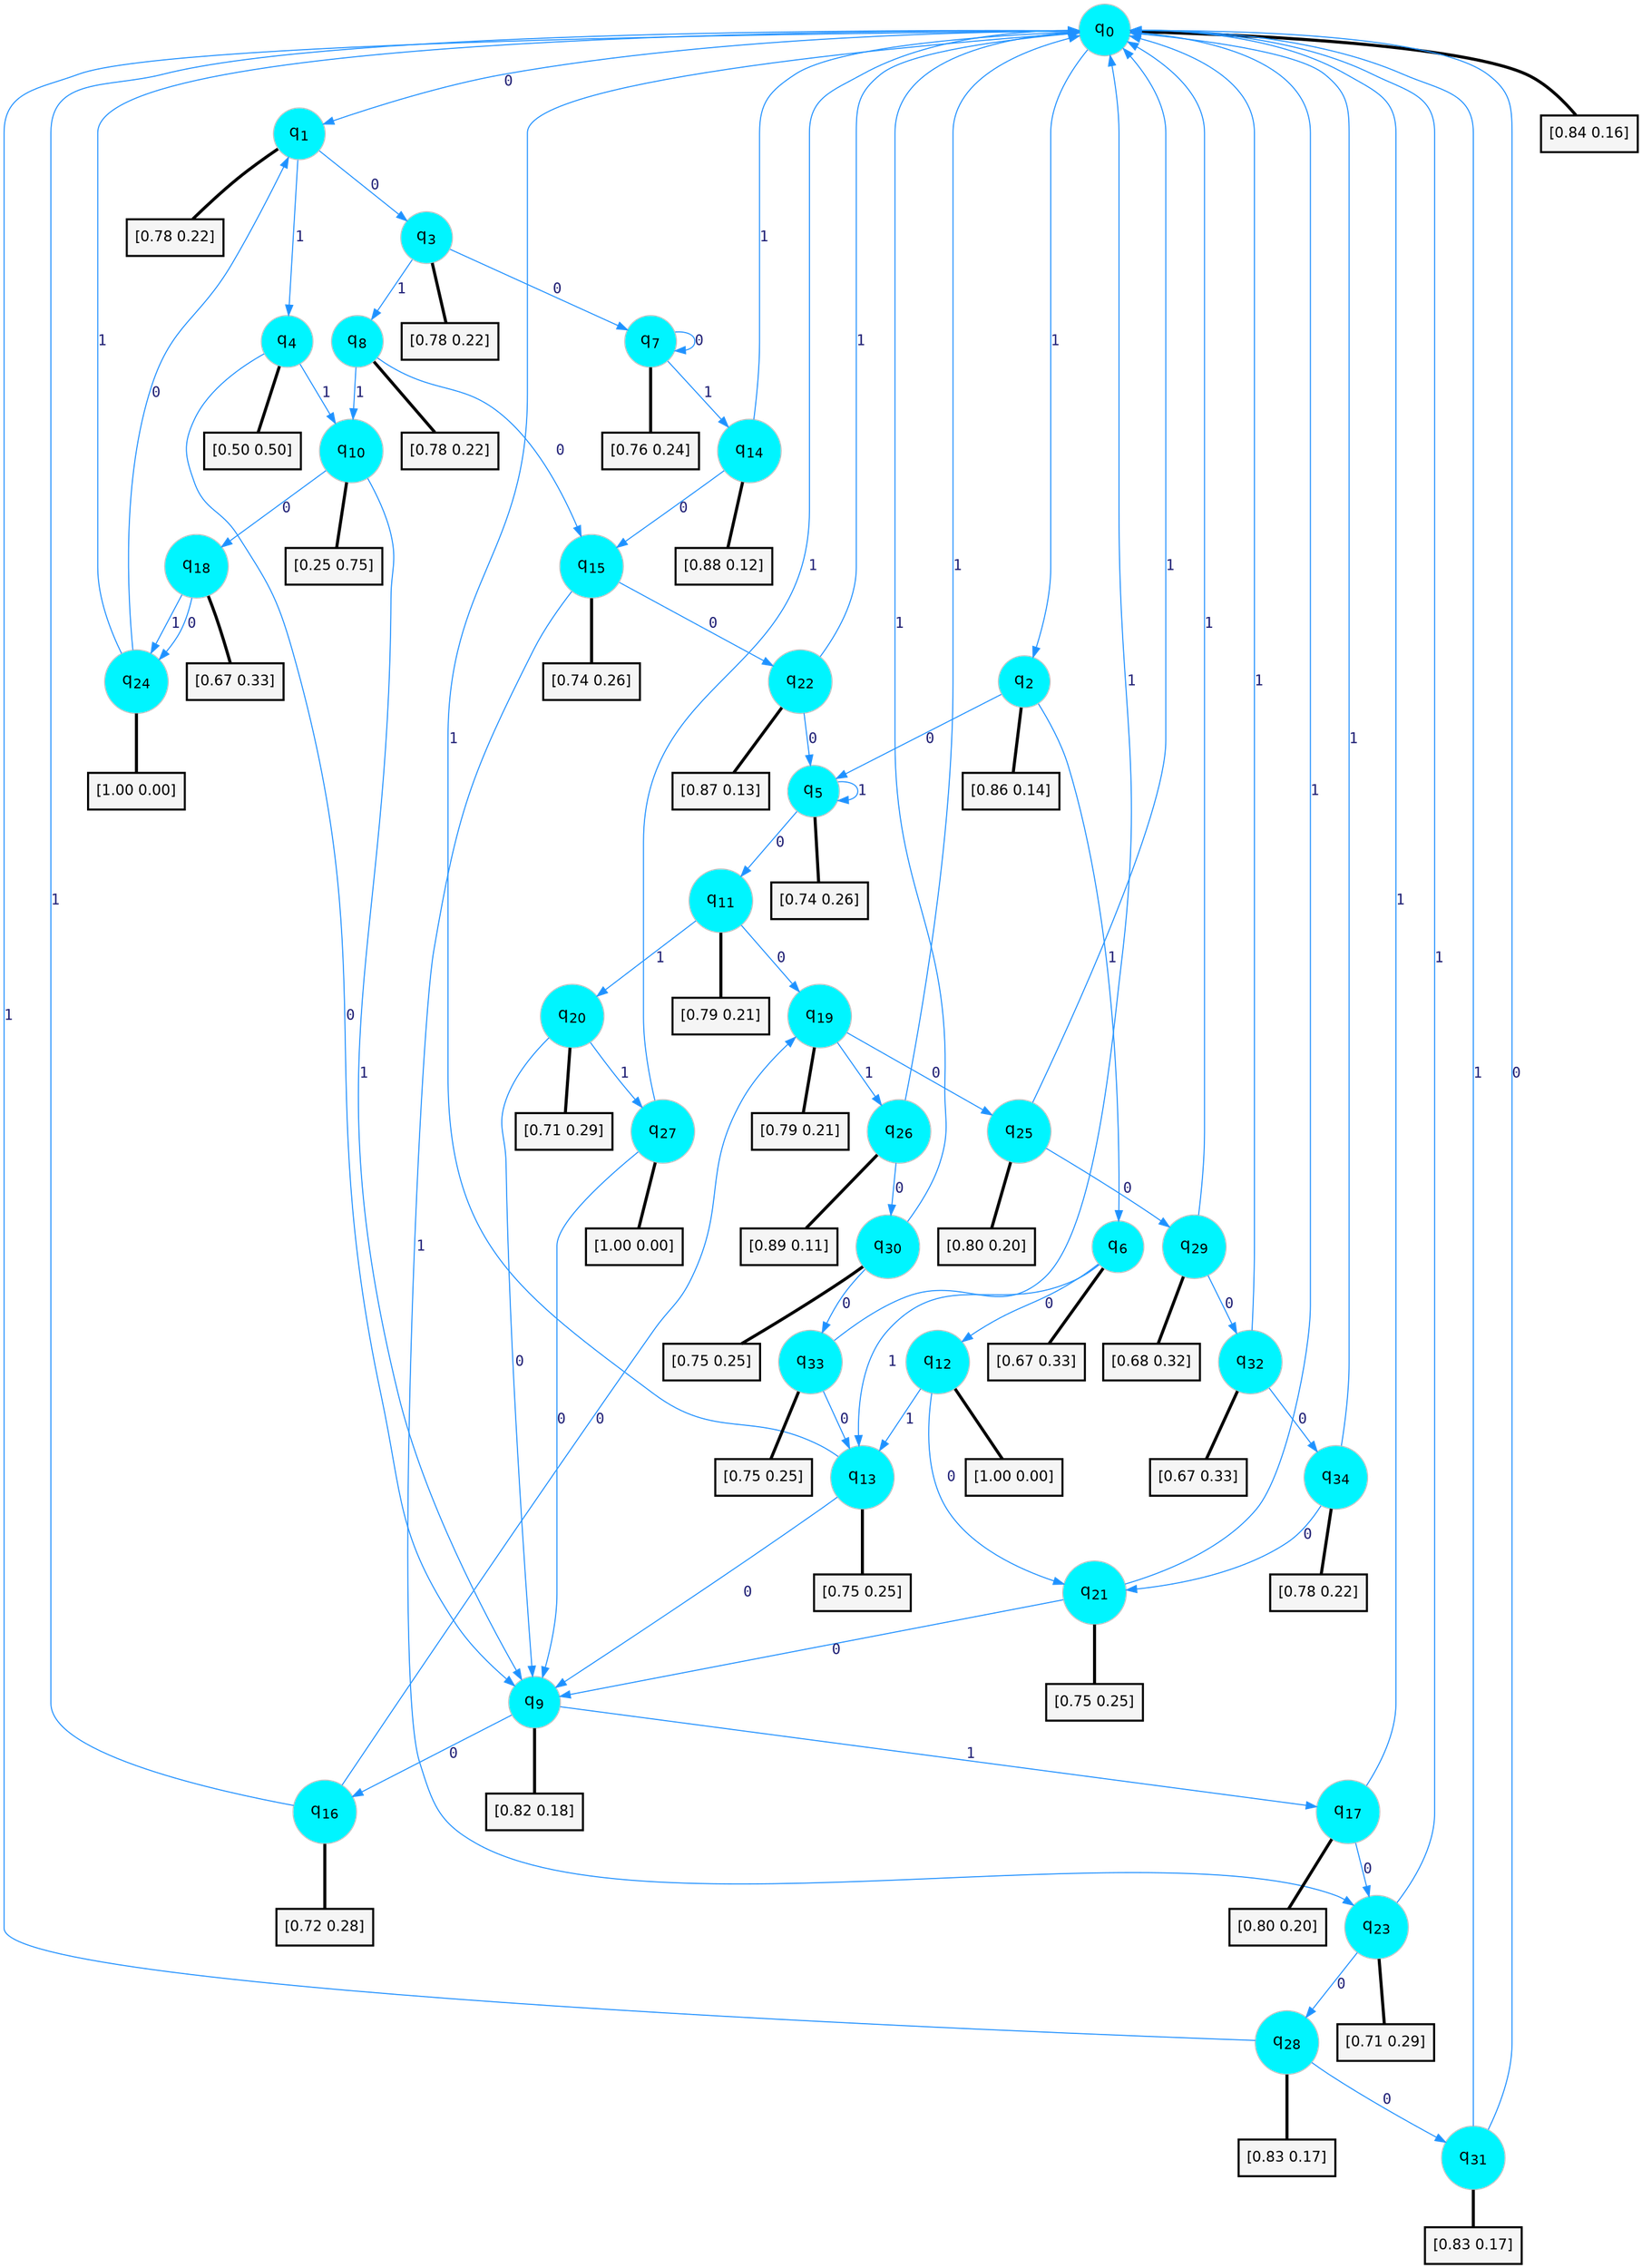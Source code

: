digraph G {
graph [
bgcolor=transparent, dpi=300, rankdir=TD, size="40,25"];
node [
color=gray, fillcolor=turquoise1, fontcolor=black, fontname=Helvetica, fontsize=16, fontweight=bold, shape=circle, style=filled];
edge [
arrowsize=1, color=dodgerblue1, fontcolor=midnightblue, fontname=courier, fontweight=bold, penwidth=1, style=solid, weight=20];
0[label=<q<SUB>0</SUB>>];
1[label=<q<SUB>1</SUB>>];
2[label=<q<SUB>2</SUB>>];
3[label=<q<SUB>3</SUB>>];
4[label=<q<SUB>4</SUB>>];
5[label=<q<SUB>5</SUB>>];
6[label=<q<SUB>6</SUB>>];
7[label=<q<SUB>7</SUB>>];
8[label=<q<SUB>8</SUB>>];
9[label=<q<SUB>9</SUB>>];
10[label=<q<SUB>10</SUB>>];
11[label=<q<SUB>11</SUB>>];
12[label=<q<SUB>12</SUB>>];
13[label=<q<SUB>13</SUB>>];
14[label=<q<SUB>14</SUB>>];
15[label=<q<SUB>15</SUB>>];
16[label=<q<SUB>16</SUB>>];
17[label=<q<SUB>17</SUB>>];
18[label=<q<SUB>18</SUB>>];
19[label=<q<SUB>19</SUB>>];
20[label=<q<SUB>20</SUB>>];
21[label=<q<SUB>21</SUB>>];
22[label=<q<SUB>22</SUB>>];
23[label=<q<SUB>23</SUB>>];
24[label=<q<SUB>24</SUB>>];
25[label=<q<SUB>25</SUB>>];
26[label=<q<SUB>26</SUB>>];
27[label=<q<SUB>27</SUB>>];
28[label=<q<SUB>28</SUB>>];
29[label=<q<SUB>29</SUB>>];
30[label=<q<SUB>30</SUB>>];
31[label=<q<SUB>31</SUB>>];
32[label=<q<SUB>32</SUB>>];
33[label=<q<SUB>33</SUB>>];
34[label=<q<SUB>34</SUB>>];
35[label="[0.84 0.16]", shape=box,fontcolor=black, fontname=Helvetica, fontsize=14, penwidth=2, fillcolor=whitesmoke,color=black];
36[label="[0.78 0.22]", shape=box,fontcolor=black, fontname=Helvetica, fontsize=14, penwidth=2, fillcolor=whitesmoke,color=black];
37[label="[0.86 0.14]", shape=box,fontcolor=black, fontname=Helvetica, fontsize=14, penwidth=2, fillcolor=whitesmoke,color=black];
38[label="[0.78 0.22]", shape=box,fontcolor=black, fontname=Helvetica, fontsize=14, penwidth=2, fillcolor=whitesmoke,color=black];
39[label="[0.50 0.50]", shape=box,fontcolor=black, fontname=Helvetica, fontsize=14, penwidth=2, fillcolor=whitesmoke,color=black];
40[label="[0.74 0.26]", shape=box,fontcolor=black, fontname=Helvetica, fontsize=14, penwidth=2, fillcolor=whitesmoke,color=black];
41[label="[0.67 0.33]", shape=box,fontcolor=black, fontname=Helvetica, fontsize=14, penwidth=2, fillcolor=whitesmoke,color=black];
42[label="[0.76 0.24]", shape=box,fontcolor=black, fontname=Helvetica, fontsize=14, penwidth=2, fillcolor=whitesmoke,color=black];
43[label="[0.78 0.22]", shape=box,fontcolor=black, fontname=Helvetica, fontsize=14, penwidth=2, fillcolor=whitesmoke,color=black];
44[label="[0.82 0.18]", shape=box,fontcolor=black, fontname=Helvetica, fontsize=14, penwidth=2, fillcolor=whitesmoke,color=black];
45[label="[0.25 0.75]", shape=box,fontcolor=black, fontname=Helvetica, fontsize=14, penwidth=2, fillcolor=whitesmoke,color=black];
46[label="[0.79 0.21]", shape=box,fontcolor=black, fontname=Helvetica, fontsize=14, penwidth=2, fillcolor=whitesmoke,color=black];
47[label="[1.00 0.00]", shape=box,fontcolor=black, fontname=Helvetica, fontsize=14, penwidth=2, fillcolor=whitesmoke,color=black];
48[label="[0.75 0.25]", shape=box,fontcolor=black, fontname=Helvetica, fontsize=14, penwidth=2, fillcolor=whitesmoke,color=black];
49[label="[0.88 0.12]", shape=box,fontcolor=black, fontname=Helvetica, fontsize=14, penwidth=2, fillcolor=whitesmoke,color=black];
50[label="[0.74 0.26]", shape=box,fontcolor=black, fontname=Helvetica, fontsize=14, penwidth=2, fillcolor=whitesmoke,color=black];
51[label="[0.72 0.28]", shape=box,fontcolor=black, fontname=Helvetica, fontsize=14, penwidth=2, fillcolor=whitesmoke,color=black];
52[label="[0.80 0.20]", shape=box,fontcolor=black, fontname=Helvetica, fontsize=14, penwidth=2, fillcolor=whitesmoke,color=black];
53[label="[0.67 0.33]", shape=box,fontcolor=black, fontname=Helvetica, fontsize=14, penwidth=2, fillcolor=whitesmoke,color=black];
54[label="[0.79 0.21]", shape=box,fontcolor=black, fontname=Helvetica, fontsize=14, penwidth=2, fillcolor=whitesmoke,color=black];
55[label="[0.71 0.29]", shape=box,fontcolor=black, fontname=Helvetica, fontsize=14, penwidth=2, fillcolor=whitesmoke,color=black];
56[label="[0.75 0.25]", shape=box,fontcolor=black, fontname=Helvetica, fontsize=14, penwidth=2, fillcolor=whitesmoke,color=black];
57[label="[0.87 0.13]", shape=box,fontcolor=black, fontname=Helvetica, fontsize=14, penwidth=2, fillcolor=whitesmoke,color=black];
58[label="[0.71 0.29]", shape=box,fontcolor=black, fontname=Helvetica, fontsize=14, penwidth=2, fillcolor=whitesmoke,color=black];
59[label="[1.00 0.00]", shape=box,fontcolor=black, fontname=Helvetica, fontsize=14, penwidth=2, fillcolor=whitesmoke,color=black];
60[label="[0.80 0.20]", shape=box,fontcolor=black, fontname=Helvetica, fontsize=14, penwidth=2, fillcolor=whitesmoke,color=black];
61[label="[0.89 0.11]", shape=box,fontcolor=black, fontname=Helvetica, fontsize=14, penwidth=2, fillcolor=whitesmoke,color=black];
62[label="[1.00 0.00]", shape=box,fontcolor=black, fontname=Helvetica, fontsize=14, penwidth=2, fillcolor=whitesmoke,color=black];
63[label="[0.83 0.17]", shape=box,fontcolor=black, fontname=Helvetica, fontsize=14, penwidth=2, fillcolor=whitesmoke,color=black];
64[label="[0.68 0.32]", shape=box,fontcolor=black, fontname=Helvetica, fontsize=14, penwidth=2, fillcolor=whitesmoke,color=black];
65[label="[0.75 0.25]", shape=box,fontcolor=black, fontname=Helvetica, fontsize=14, penwidth=2, fillcolor=whitesmoke,color=black];
66[label="[0.83 0.17]", shape=box,fontcolor=black, fontname=Helvetica, fontsize=14, penwidth=2, fillcolor=whitesmoke,color=black];
67[label="[0.67 0.33]", shape=box,fontcolor=black, fontname=Helvetica, fontsize=14, penwidth=2, fillcolor=whitesmoke,color=black];
68[label="[0.75 0.25]", shape=box,fontcolor=black, fontname=Helvetica, fontsize=14, penwidth=2, fillcolor=whitesmoke,color=black];
69[label="[0.78 0.22]", shape=box,fontcolor=black, fontname=Helvetica, fontsize=14, penwidth=2, fillcolor=whitesmoke,color=black];
0->1 [label=0];
0->2 [label=1];
0->35 [arrowhead=none, penwidth=3,color=black];
1->3 [label=0];
1->4 [label=1];
1->36 [arrowhead=none, penwidth=3,color=black];
2->5 [label=0];
2->6 [label=1];
2->37 [arrowhead=none, penwidth=3,color=black];
3->7 [label=0];
3->8 [label=1];
3->38 [arrowhead=none, penwidth=3,color=black];
4->9 [label=0];
4->10 [label=1];
4->39 [arrowhead=none, penwidth=3,color=black];
5->11 [label=0];
5->5 [label=1];
5->40 [arrowhead=none, penwidth=3,color=black];
6->12 [label=0];
6->13 [label=1];
6->41 [arrowhead=none, penwidth=3,color=black];
7->7 [label=0];
7->14 [label=1];
7->42 [arrowhead=none, penwidth=3,color=black];
8->15 [label=0];
8->10 [label=1];
8->43 [arrowhead=none, penwidth=3,color=black];
9->16 [label=0];
9->17 [label=1];
9->44 [arrowhead=none, penwidth=3,color=black];
10->18 [label=0];
10->9 [label=1];
10->45 [arrowhead=none, penwidth=3,color=black];
11->19 [label=0];
11->20 [label=1];
11->46 [arrowhead=none, penwidth=3,color=black];
12->21 [label=0];
12->13 [label=1];
12->47 [arrowhead=none, penwidth=3,color=black];
13->9 [label=0];
13->0 [label=1];
13->48 [arrowhead=none, penwidth=3,color=black];
14->15 [label=0];
14->0 [label=1];
14->49 [arrowhead=none, penwidth=3,color=black];
15->22 [label=0];
15->23 [label=1];
15->50 [arrowhead=none, penwidth=3,color=black];
16->19 [label=0];
16->0 [label=1];
16->51 [arrowhead=none, penwidth=3,color=black];
17->23 [label=0];
17->0 [label=1];
17->52 [arrowhead=none, penwidth=3,color=black];
18->24 [label=0];
18->24 [label=1];
18->53 [arrowhead=none, penwidth=3,color=black];
19->25 [label=0];
19->26 [label=1];
19->54 [arrowhead=none, penwidth=3,color=black];
20->9 [label=0];
20->27 [label=1];
20->55 [arrowhead=none, penwidth=3,color=black];
21->9 [label=0];
21->0 [label=1];
21->56 [arrowhead=none, penwidth=3,color=black];
22->5 [label=0];
22->0 [label=1];
22->57 [arrowhead=none, penwidth=3,color=black];
23->28 [label=0];
23->0 [label=1];
23->58 [arrowhead=none, penwidth=3,color=black];
24->1 [label=0];
24->0 [label=1];
24->59 [arrowhead=none, penwidth=3,color=black];
25->29 [label=0];
25->0 [label=1];
25->60 [arrowhead=none, penwidth=3,color=black];
26->30 [label=0];
26->0 [label=1];
26->61 [arrowhead=none, penwidth=3,color=black];
27->9 [label=0];
27->0 [label=1];
27->62 [arrowhead=none, penwidth=3,color=black];
28->31 [label=0];
28->0 [label=1];
28->63 [arrowhead=none, penwidth=3,color=black];
29->32 [label=0];
29->0 [label=1];
29->64 [arrowhead=none, penwidth=3,color=black];
30->33 [label=0];
30->0 [label=1];
30->65 [arrowhead=none, penwidth=3,color=black];
31->0 [label=0];
31->0 [label=1];
31->66 [arrowhead=none, penwidth=3,color=black];
32->34 [label=0];
32->0 [label=1];
32->67 [arrowhead=none, penwidth=3,color=black];
33->13 [label=0];
33->0 [label=1];
33->68 [arrowhead=none, penwidth=3,color=black];
34->21 [label=0];
34->0 [label=1];
34->69 [arrowhead=none, penwidth=3,color=black];
}
